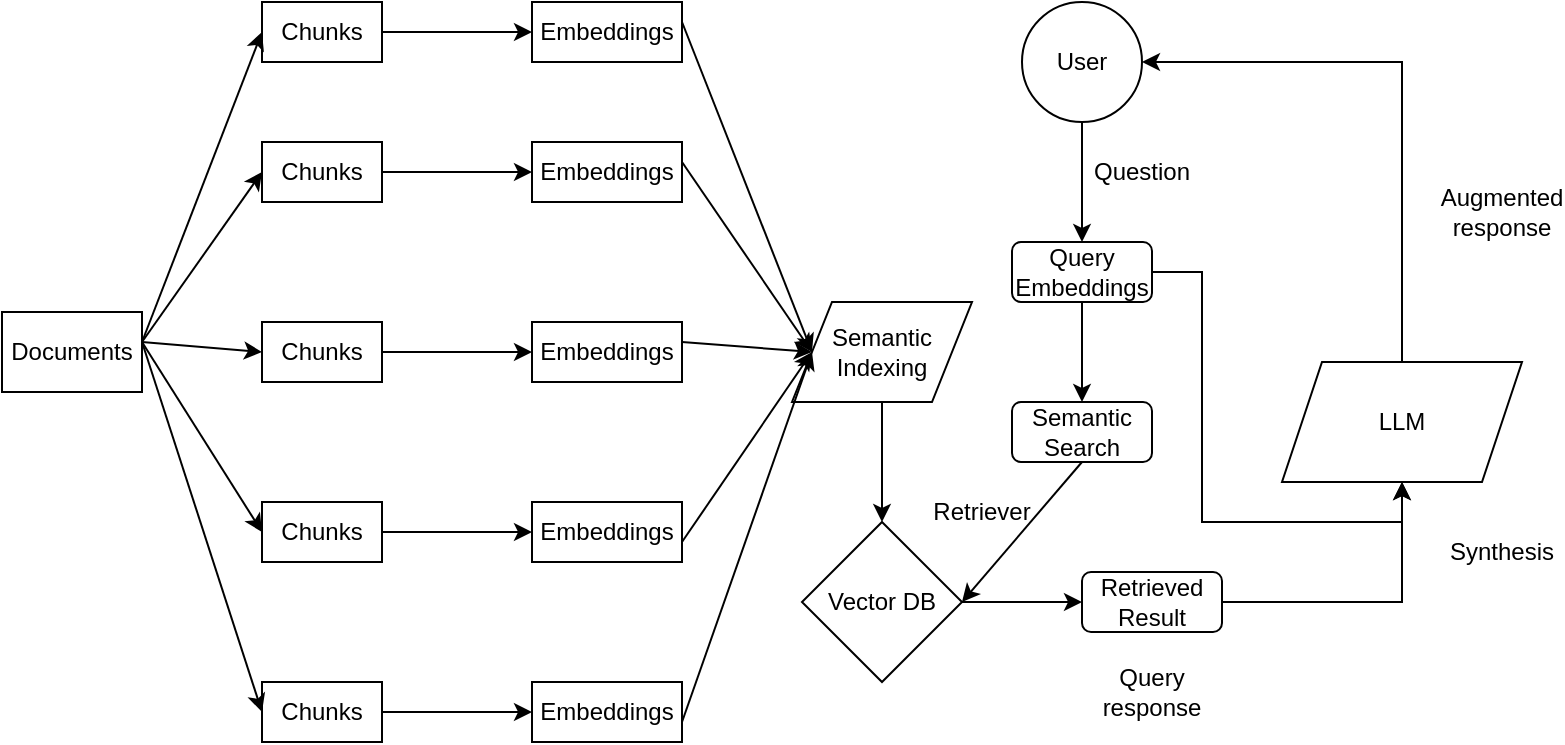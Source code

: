 <mxfile version="26.1.1">
  <diagram name="Page-1" id="VX3d0FFvTxOPZbVUAfK0">
    <mxGraphModel dx="1674" dy="738" grid="1" gridSize="10" guides="1" tooltips="1" connect="1" arrows="1" fold="1" page="1" pageScale="1" pageWidth="850" pageHeight="1100" math="0" shadow="0">
      <root>
        <mxCell id="0" />
        <mxCell id="1" parent="0" />
        <mxCell id="N8U11T0DOY2WdUO06s_P-1" value="Documents" style="rounded=0;whiteSpace=wrap;html=1;" parent="1" vertex="1">
          <mxGeometry x="50" y="215" width="70" height="40" as="geometry" />
        </mxCell>
        <mxCell id="N8U11T0DOY2WdUO06s_P-42" style="edgeStyle=orthogonalEdgeStyle;rounded=0;orthogonalLoop=1;jettySize=auto;html=1;exitX=1;exitY=0.5;exitDx=0;exitDy=0;" parent="1" source="N8U11T0DOY2WdUO06s_P-2" target="N8U11T0DOY2WdUO06s_P-4" edge="1">
          <mxGeometry relative="1" as="geometry" />
        </mxCell>
        <mxCell id="N8U11T0DOY2WdUO06s_P-2" value="Chunks" style="rounded=0;whiteSpace=wrap;html=1;" parent="1" vertex="1">
          <mxGeometry x="180" y="60" width="60" height="30" as="geometry" />
        </mxCell>
        <mxCell id="N8U11T0DOY2WdUO06s_P-4" value="Embeddings" style="rounded=0;whiteSpace=wrap;html=1;" parent="1" vertex="1">
          <mxGeometry x="315" y="60" width="75" height="30" as="geometry" />
        </mxCell>
        <mxCell id="N8U11T0DOY2WdUO06s_P-68" style="edgeStyle=orthogonalEdgeStyle;rounded=0;orthogonalLoop=1;jettySize=auto;html=1;entryX=0.5;entryY=0;entryDx=0;entryDy=0;" parent="1" source="N8U11T0DOY2WdUO06s_P-5" target="N8U11T0DOY2WdUO06s_P-66" edge="1">
          <mxGeometry relative="1" as="geometry" />
        </mxCell>
        <mxCell id="N8U11T0DOY2WdUO06s_P-5" value="User" style="ellipse;whiteSpace=wrap;html=1;" parent="1" vertex="1">
          <mxGeometry x="560" y="60" width="60" height="60" as="geometry" />
        </mxCell>
        <mxCell id="N8U11T0DOY2WdUO06s_P-74" style="edgeStyle=orthogonalEdgeStyle;rounded=0;orthogonalLoop=1;jettySize=auto;html=1;entryX=0;entryY=0.5;entryDx=0;entryDy=0;" parent="1" source="N8U11T0DOY2WdUO06s_P-7" target="N8U11T0DOY2WdUO06s_P-73" edge="1">
          <mxGeometry relative="1" as="geometry" />
        </mxCell>
        <mxCell id="N8U11T0DOY2WdUO06s_P-7" value="Vector DB" style="rhombus;whiteSpace=wrap;html=1;" parent="1" vertex="1">
          <mxGeometry x="450" y="320" width="80" height="80" as="geometry" />
        </mxCell>
        <mxCell id="N8U11T0DOY2WdUO06s_P-77" style="edgeStyle=orthogonalEdgeStyle;rounded=0;orthogonalLoop=1;jettySize=auto;html=1;entryX=1;entryY=0.5;entryDx=0;entryDy=0;" parent="1" source="N8U11T0DOY2WdUO06s_P-8" target="N8U11T0DOY2WdUO06s_P-5" edge="1">
          <mxGeometry relative="1" as="geometry">
            <Array as="points">
              <mxPoint x="750" y="90" />
            </Array>
          </mxGeometry>
        </mxCell>
        <mxCell id="N8U11T0DOY2WdUO06s_P-8" value="LLM" style="shape=parallelogram;perimeter=parallelogramPerimeter;whiteSpace=wrap;html=1;fixedSize=1;" parent="1" vertex="1">
          <mxGeometry x="690" y="240" width="120" height="60" as="geometry" />
        </mxCell>
        <mxCell id="N8U11T0DOY2WdUO06s_P-15" value="Retriever" style="text;html=1;align=center;verticalAlign=middle;whiteSpace=wrap;rounded=0;" parent="1" vertex="1">
          <mxGeometry x="510" y="300" width="60" height="30" as="geometry" />
        </mxCell>
        <mxCell id="N8U11T0DOY2WdUO06s_P-16" value="Query response" style="text;html=1;align=center;verticalAlign=middle;whiteSpace=wrap;rounded=0;" parent="1" vertex="1">
          <mxGeometry x="595" y="390" width="60" height="30" as="geometry" />
        </mxCell>
        <mxCell id="N8U11T0DOY2WdUO06s_P-17" value="Augmented response" style="text;html=1;align=center;verticalAlign=middle;whiteSpace=wrap;rounded=0;" parent="1" vertex="1">
          <mxGeometry x="770" y="150" width="60" height="30" as="geometry" />
        </mxCell>
        <mxCell id="N8U11T0DOY2WdUO06s_P-18" value="Synthesis" style="text;html=1;align=center;verticalAlign=middle;whiteSpace=wrap;rounded=0;" parent="1" vertex="1">
          <mxGeometry x="770" y="320" width="60" height="30" as="geometry" />
        </mxCell>
        <mxCell id="N8U11T0DOY2WdUO06s_P-46" style="edgeStyle=orthogonalEdgeStyle;rounded=0;orthogonalLoop=1;jettySize=auto;html=1;" parent="1" source="N8U11T0DOY2WdUO06s_P-28" target="N8U11T0DOY2WdUO06s_P-32" edge="1">
          <mxGeometry relative="1" as="geometry" />
        </mxCell>
        <mxCell id="N8U11T0DOY2WdUO06s_P-28" value="Chunks" style="rounded=0;whiteSpace=wrap;html=1;" parent="1" vertex="1">
          <mxGeometry x="180" y="400" width="60" height="30" as="geometry" />
        </mxCell>
        <mxCell id="N8U11T0DOY2WdUO06s_P-45" style="edgeStyle=orthogonalEdgeStyle;rounded=0;orthogonalLoop=1;jettySize=auto;html=1;" parent="1" source="N8U11T0DOY2WdUO06s_P-29" target="N8U11T0DOY2WdUO06s_P-33" edge="1">
          <mxGeometry relative="1" as="geometry" />
        </mxCell>
        <mxCell id="N8U11T0DOY2WdUO06s_P-29" value="Chunks" style="rounded=0;whiteSpace=wrap;html=1;" parent="1" vertex="1">
          <mxGeometry x="180" y="310" width="60" height="30" as="geometry" />
        </mxCell>
        <mxCell id="N8U11T0DOY2WdUO06s_P-44" style="edgeStyle=orthogonalEdgeStyle;rounded=0;orthogonalLoop=1;jettySize=auto;html=1;" parent="1" source="N8U11T0DOY2WdUO06s_P-30" target="N8U11T0DOY2WdUO06s_P-34" edge="1">
          <mxGeometry relative="1" as="geometry" />
        </mxCell>
        <mxCell id="N8U11T0DOY2WdUO06s_P-30" value="Chunks" style="rounded=0;whiteSpace=wrap;html=1;" parent="1" vertex="1">
          <mxGeometry x="180" y="220" width="60" height="30" as="geometry" />
        </mxCell>
        <mxCell id="N8U11T0DOY2WdUO06s_P-43" style="edgeStyle=orthogonalEdgeStyle;rounded=0;orthogonalLoop=1;jettySize=auto;html=1;" parent="1" source="N8U11T0DOY2WdUO06s_P-31" target="N8U11T0DOY2WdUO06s_P-35" edge="1">
          <mxGeometry relative="1" as="geometry" />
        </mxCell>
        <mxCell id="N8U11T0DOY2WdUO06s_P-31" value="Chunks" style="rounded=0;whiteSpace=wrap;html=1;" parent="1" vertex="1">
          <mxGeometry x="180" y="130" width="60" height="30" as="geometry" />
        </mxCell>
        <mxCell id="N8U11T0DOY2WdUO06s_P-32" value="Embeddings" style="rounded=0;whiteSpace=wrap;html=1;" parent="1" vertex="1">
          <mxGeometry x="315" y="400" width="75" height="30" as="geometry" />
        </mxCell>
        <mxCell id="N8U11T0DOY2WdUO06s_P-33" value="Embeddings" style="rounded=0;whiteSpace=wrap;html=1;" parent="1" vertex="1">
          <mxGeometry x="315" y="310" width="75" height="30" as="geometry" />
        </mxCell>
        <mxCell id="N8U11T0DOY2WdUO06s_P-34" value="Embeddings" style="rounded=0;whiteSpace=wrap;html=1;" parent="1" vertex="1">
          <mxGeometry x="315" y="220" width="75" height="30" as="geometry" />
        </mxCell>
        <mxCell id="N8U11T0DOY2WdUO06s_P-35" value="Embeddings" style="rounded=0;whiteSpace=wrap;html=1;" parent="1" vertex="1">
          <mxGeometry x="315" y="130" width="75" height="30" as="geometry" />
        </mxCell>
        <mxCell id="N8U11T0DOY2WdUO06s_P-63" style="edgeStyle=orthogonalEdgeStyle;rounded=0;orthogonalLoop=1;jettySize=auto;html=1;entryX=0.5;entryY=0;entryDx=0;entryDy=0;" parent="1" source="N8U11T0DOY2WdUO06s_P-36" target="N8U11T0DOY2WdUO06s_P-7" edge="1">
          <mxGeometry relative="1" as="geometry" />
        </mxCell>
        <mxCell id="N8U11T0DOY2WdUO06s_P-36" value="Semantic Indexing" style="shape=parallelogram;perimeter=parallelogramPerimeter;whiteSpace=wrap;html=1;fixedSize=1;" parent="1" vertex="1">
          <mxGeometry x="445" y="210" width="90" height="50" as="geometry" />
        </mxCell>
        <mxCell id="N8U11T0DOY2WdUO06s_P-52" value="" style="endArrow=classic;html=1;rounded=0;entryX=0;entryY=0.5;entryDx=0;entryDy=0;" parent="1" target="N8U11T0DOY2WdUO06s_P-2" edge="1">
          <mxGeometry width="50" height="50" relative="1" as="geometry">
            <mxPoint x="120" y="230" as="sourcePoint" />
            <mxPoint x="170" y="180" as="targetPoint" />
          </mxGeometry>
        </mxCell>
        <mxCell id="N8U11T0DOY2WdUO06s_P-53" value="" style="endArrow=classic;html=1;rounded=0;entryX=0;entryY=0.5;entryDx=0;entryDy=0;" parent="1" target="N8U11T0DOY2WdUO06s_P-31" edge="1">
          <mxGeometry width="50" height="50" relative="1" as="geometry">
            <mxPoint x="120" y="230" as="sourcePoint" />
            <mxPoint x="170" y="180" as="targetPoint" />
          </mxGeometry>
        </mxCell>
        <mxCell id="N8U11T0DOY2WdUO06s_P-54" value="" style="endArrow=classic;html=1;rounded=0;entryX=0;entryY=0.5;entryDx=0;entryDy=0;" parent="1" target="N8U11T0DOY2WdUO06s_P-30" edge="1">
          <mxGeometry width="50" height="50" relative="1" as="geometry">
            <mxPoint x="120" y="230" as="sourcePoint" />
            <mxPoint x="170" y="180" as="targetPoint" />
          </mxGeometry>
        </mxCell>
        <mxCell id="N8U11T0DOY2WdUO06s_P-55" value="" style="endArrow=classic;html=1;rounded=0;entryX=0;entryY=0.5;entryDx=0;entryDy=0;" parent="1" target="N8U11T0DOY2WdUO06s_P-29" edge="1">
          <mxGeometry width="50" height="50" relative="1" as="geometry">
            <mxPoint x="120" y="230" as="sourcePoint" />
            <mxPoint x="170" y="180" as="targetPoint" />
          </mxGeometry>
        </mxCell>
        <mxCell id="N8U11T0DOY2WdUO06s_P-56" value="" style="endArrow=classic;html=1;rounded=0;entryX=0;entryY=0.5;entryDx=0;entryDy=0;" parent="1" target="N8U11T0DOY2WdUO06s_P-28" edge="1">
          <mxGeometry width="50" height="50" relative="1" as="geometry">
            <mxPoint x="120" y="230" as="sourcePoint" />
            <mxPoint x="170" y="180" as="targetPoint" />
          </mxGeometry>
        </mxCell>
        <mxCell id="N8U11T0DOY2WdUO06s_P-58" value="" style="endArrow=classic;html=1;rounded=0;entryX=0;entryY=0.5;entryDx=0;entryDy=0;" parent="1" target="N8U11T0DOY2WdUO06s_P-36" edge="1">
          <mxGeometry width="50" height="50" relative="1" as="geometry">
            <mxPoint x="390" y="70" as="sourcePoint" />
            <mxPoint x="440" y="20" as="targetPoint" />
          </mxGeometry>
        </mxCell>
        <mxCell id="N8U11T0DOY2WdUO06s_P-59" value="" style="endArrow=classic;html=1;rounded=0;entryX=0;entryY=0.5;entryDx=0;entryDy=0;" parent="1" target="N8U11T0DOY2WdUO06s_P-36" edge="1">
          <mxGeometry width="50" height="50" relative="1" as="geometry">
            <mxPoint x="390" y="420" as="sourcePoint" />
            <mxPoint x="440" y="370" as="targetPoint" />
          </mxGeometry>
        </mxCell>
        <mxCell id="N8U11T0DOY2WdUO06s_P-60" value="" style="endArrow=classic;html=1;rounded=0;entryX=0;entryY=0.5;entryDx=0;entryDy=0;" parent="1" target="N8U11T0DOY2WdUO06s_P-36" edge="1">
          <mxGeometry width="50" height="50" relative="1" as="geometry">
            <mxPoint x="390" y="140" as="sourcePoint" />
            <mxPoint x="440" y="90" as="targetPoint" />
          </mxGeometry>
        </mxCell>
        <mxCell id="N8U11T0DOY2WdUO06s_P-61" value="" style="endArrow=classic;html=1;rounded=0;entryX=0;entryY=0.5;entryDx=0;entryDy=0;" parent="1" target="N8U11T0DOY2WdUO06s_P-36" edge="1">
          <mxGeometry width="50" height="50" relative="1" as="geometry">
            <mxPoint x="390" y="330" as="sourcePoint" />
            <mxPoint x="440" y="280" as="targetPoint" />
          </mxGeometry>
        </mxCell>
        <mxCell id="N8U11T0DOY2WdUO06s_P-62" value="" style="endArrow=classic;html=1;rounded=0;entryX=0;entryY=0.5;entryDx=0;entryDy=0;" parent="1" target="N8U11T0DOY2WdUO06s_P-36" edge="1">
          <mxGeometry width="50" height="50" relative="1" as="geometry">
            <mxPoint x="390" y="230" as="sourcePoint" />
            <mxPoint x="440" y="180" as="targetPoint" />
          </mxGeometry>
        </mxCell>
        <mxCell id="N8U11T0DOY2WdUO06s_P-70" style="edgeStyle=orthogonalEdgeStyle;rounded=0;orthogonalLoop=1;jettySize=auto;html=1;entryX=0.5;entryY=0;entryDx=0;entryDy=0;" parent="1" source="N8U11T0DOY2WdUO06s_P-66" target="N8U11T0DOY2WdUO06s_P-67" edge="1">
          <mxGeometry relative="1" as="geometry" />
        </mxCell>
        <mxCell id="N8U11T0DOY2WdUO06s_P-76" style="edgeStyle=orthogonalEdgeStyle;rounded=0;orthogonalLoop=1;jettySize=auto;html=1;" parent="1" source="N8U11T0DOY2WdUO06s_P-66" edge="1">
          <mxGeometry relative="1" as="geometry">
            <mxPoint x="750" y="300" as="targetPoint" />
            <Array as="points">
              <mxPoint x="650" y="195" />
              <mxPoint x="650" y="320" />
              <mxPoint x="750" y="320" />
            </Array>
          </mxGeometry>
        </mxCell>
        <mxCell id="N8U11T0DOY2WdUO06s_P-66" value="Query Embeddings" style="rounded=1;whiteSpace=wrap;html=1;" parent="1" vertex="1">
          <mxGeometry x="555" y="180" width="70" height="30" as="geometry" />
        </mxCell>
        <mxCell id="N8U11T0DOY2WdUO06s_P-67" value="Semantic Search" style="rounded=1;whiteSpace=wrap;html=1;" parent="1" vertex="1">
          <mxGeometry x="555" y="260" width="70" height="30" as="geometry" />
        </mxCell>
        <mxCell id="N8U11T0DOY2WdUO06s_P-69" value="Question" style="text;html=1;align=center;verticalAlign=middle;whiteSpace=wrap;rounded=0;" parent="1" vertex="1">
          <mxGeometry x="590" y="130" width="60" height="30" as="geometry" />
        </mxCell>
        <mxCell id="N8U11T0DOY2WdUO06s_P-72" value="" style="endArrow=classic;html=1;rounded=0;entryX=1;entryY=0.5;entryDx=0;entryDy=0;" parent="1" target="N8U11T0DOY2WdUO06s_P-7" edge="1">
          <mxGeometry width="50" height="50" relative="1" as="geometry">
            <mxPoint x="590" y="290" as="sourcePoint" />
            <mxPoint x="640" y="240" as="targetPoint" />
          </mxGeometry>
        </mxCell>
        <mxCell id="N8U11T0DOY2WdUO06s_P-75" style="edgeStyle=orthogonalEdgeStyle;rounded=0;orthogonalLoop=1;jettySize=auto;html=1;entryX=0.5;entryY=1;entryDx=0;entryDy=0;" parent="1" source="N8U11T0DOY2WdUO06s_P-73" target="N8U11T0DOY2WdUO06s_P-8" edge="1">
          <mxGeometry relative="1" as="geometry" />
        </mxCell>
        <mxCell id="N8U11T0DOY2WdUO06s_P-73" value="Retrieved Result" style="rounded=1;whiteSpace=wrap;html=1;" parent="1" vertex="1">
          <mxGeometry x="590" y="345" width="70" height="30" as="geometry" />
        </mxCell>
      </root>
    </mxGraphModel>
  </diagram>
</mxfile>
